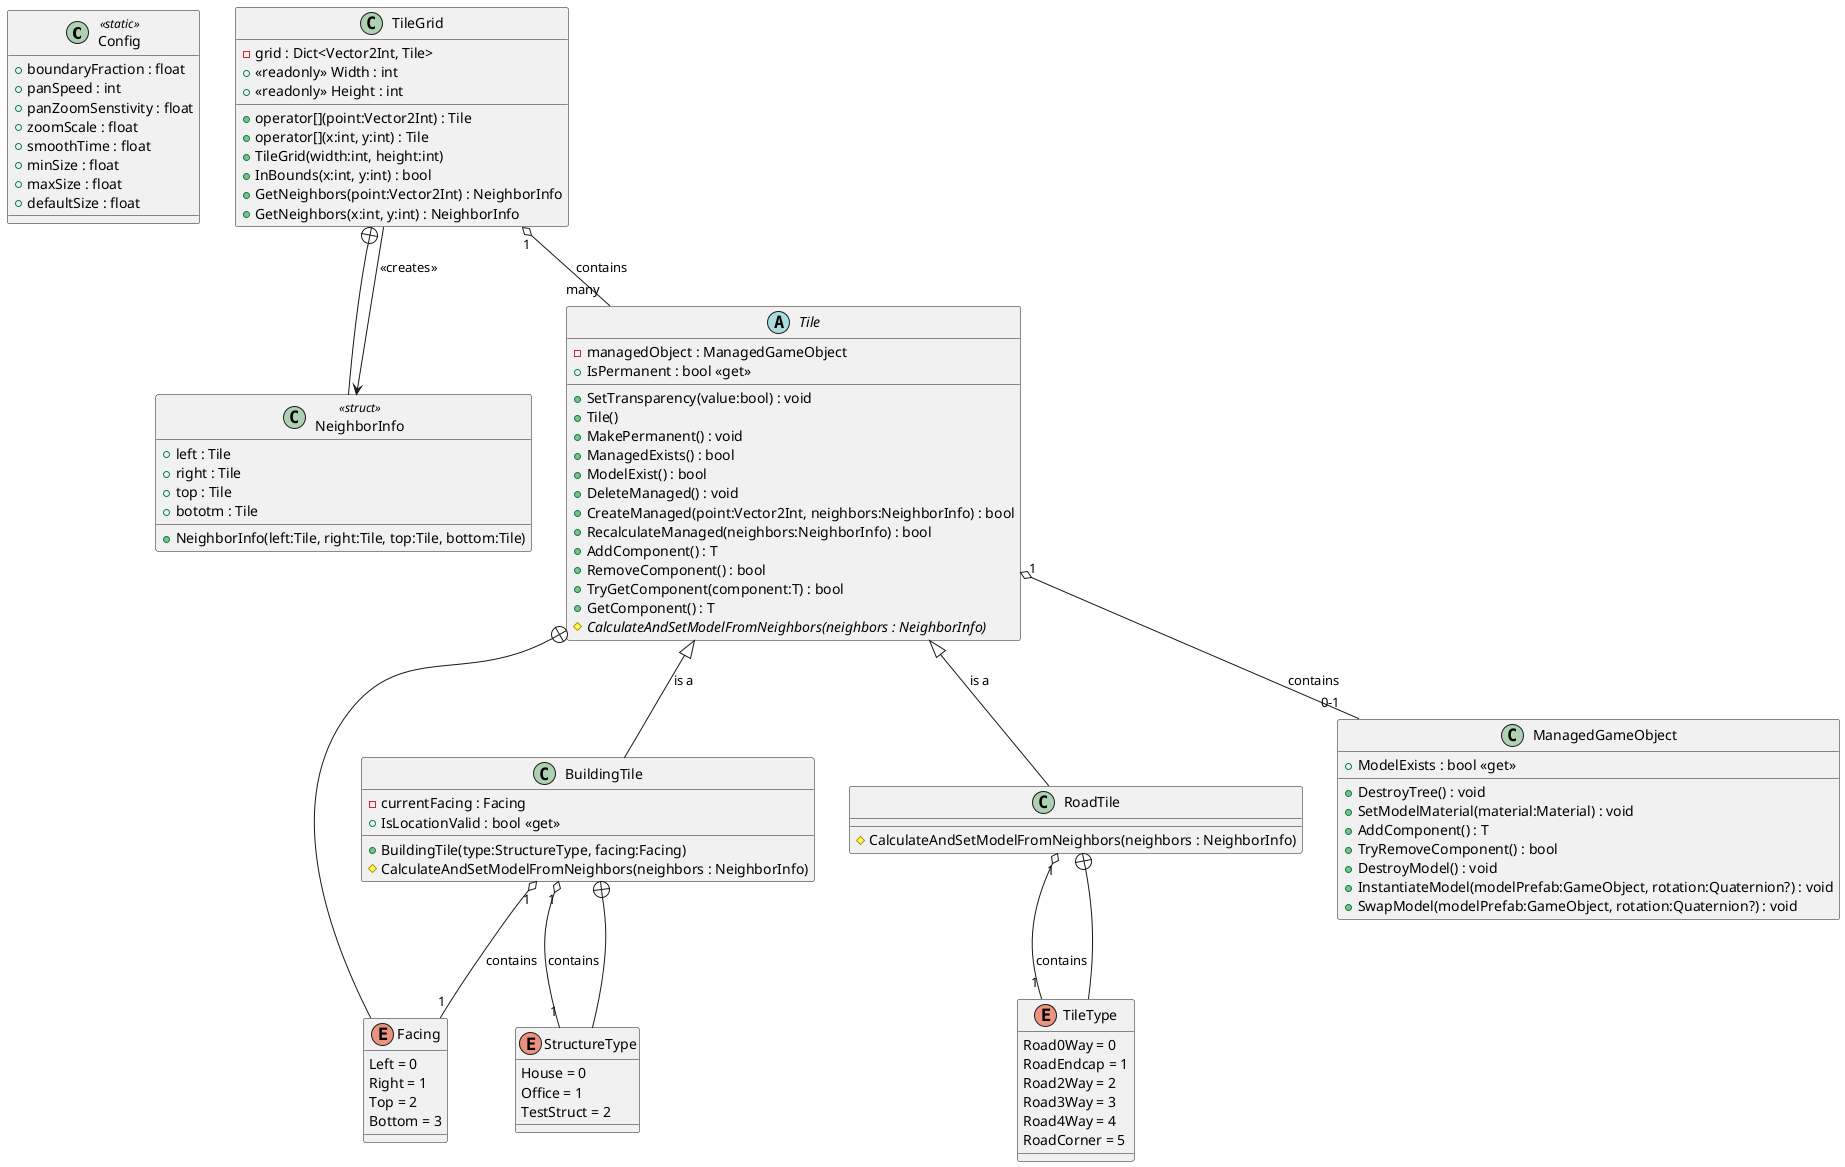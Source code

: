 @startuml
class Config <<static>> {
    + boundaryFraction : float
    + panSpeed : int
    + panZoomSenstivity : float
    + zoomScale : float
    + smoothTime : float
    + minSize : float
    + maxSize : float
    + defaultSize : float
}

class TileGrid {
    - grid : Dict<Vector2Int, Tile>
    + <<readonly>> Width : int
    + <<readonly>> Height : int
    + operator[](point:Vector2Int) : Tile
    + operator[](x:int, y:int) : Tile
    + TileGrid(width:int, height:int)
    + InBounds(x:int, y:int) : bool
    + GetNeighbors(point:Vector2Int) : NeighborInfo
    + GetNeighbors(x:int, y:int) : NeighborInfo
}
class NeighborInfo <<struct>> {
    + left : Tile
    + right : Tile
    + top : Tile
    + bototm : Tile
    + NeighborInfo(left:Tile, right:Tile, top:Tile, bottom:Tile)
}

abstract class Tile {
    - managedObject : ManagedGameObject
    + IsPermanent : bool <<get>>
    + SetTransparency(value:bool) : void
    + Tile()
    + MakePermanent() : void
    + ManagedExists() : bool
    + ModelExist() : bool
    + DeleteManaged() : void
    + CreateManaged(point:Vector2Int, neighbors:NeighborInfo) : bool
    + RecalculateManaged(neighbors:NeighborInfo) : bool
    + AddComponent() : T
    + RemoveComponent() : bool
    + TryGetComponent(component:T) : bool
    + GetComponent() : T
    # <i>CalculateAndSetModelFromNeighbors<i>(neighbors : NeighborInfo)
}
enum Facing {
    Left = 0
    Right = 1
    Top = 2
    Bottom = 3
}

class BuildingTile {
    - currentFacing : Facing
    + IsLocationValid : bool <<get>>
    + BuildingTile(type:StructureType, facing:Facing)
    # CalculateAndSetModelFromNeighbors(neighbors : NeighborInfo)
}

enum StructureType {
    House = 0
    Office = 1
    TestStruct = 2
}

class RoadTile {
    # CalculateAndSetModelFromNeighbors(neighbors : NeighborInfo)
}
enum TileType {
    Road0Way = 0
    RoadEndcap = 1
    Road2Way = 2
    Road3Way = 3
    Road4Way = 4
    RoadCorner = 5
}

class ManagedGameObject {
    + ModelExists : bool <<get>>
    + DestroyTree() : void
    + SetModelMaterial(material:Material) : void
    + AddComponent() : T
    + TryRemoveComponent() : bool
    + DestroyModel() : void
    + InstantiateModel(modelPrefab:GameObject, rotation:Quaternion?) : void
    + SwapModel(modelPrefab:GameObject, rotation:Quaternion?) : void
}

'Tile Grid connections
TileGrid "1" o-- "many" Tile : contains 
TileGrid +-- NeighborInfo
TileGrid --> NeighborInfo : <<creates>>

'Tile connections
Tile +-- Facing

'Building Tile connections
Tile <|-- BuildingTile : is a
BuildingTile "1" o-- "1" StructureType : contains
BuildingTile "1" o-- "1" Facing : contains
BuildingTile +-- StructureType

'Road Tile connections
Tile <|-- RoadTile : is a
RoadTile "1" o-- "1" TileType : contains
RoadTile +-- TileType

'Managed Game Object connections
Tile "1" o-- "0-1" ManagedGameObject : contains
@enduml

@startuml
class Test {

}
@enduml